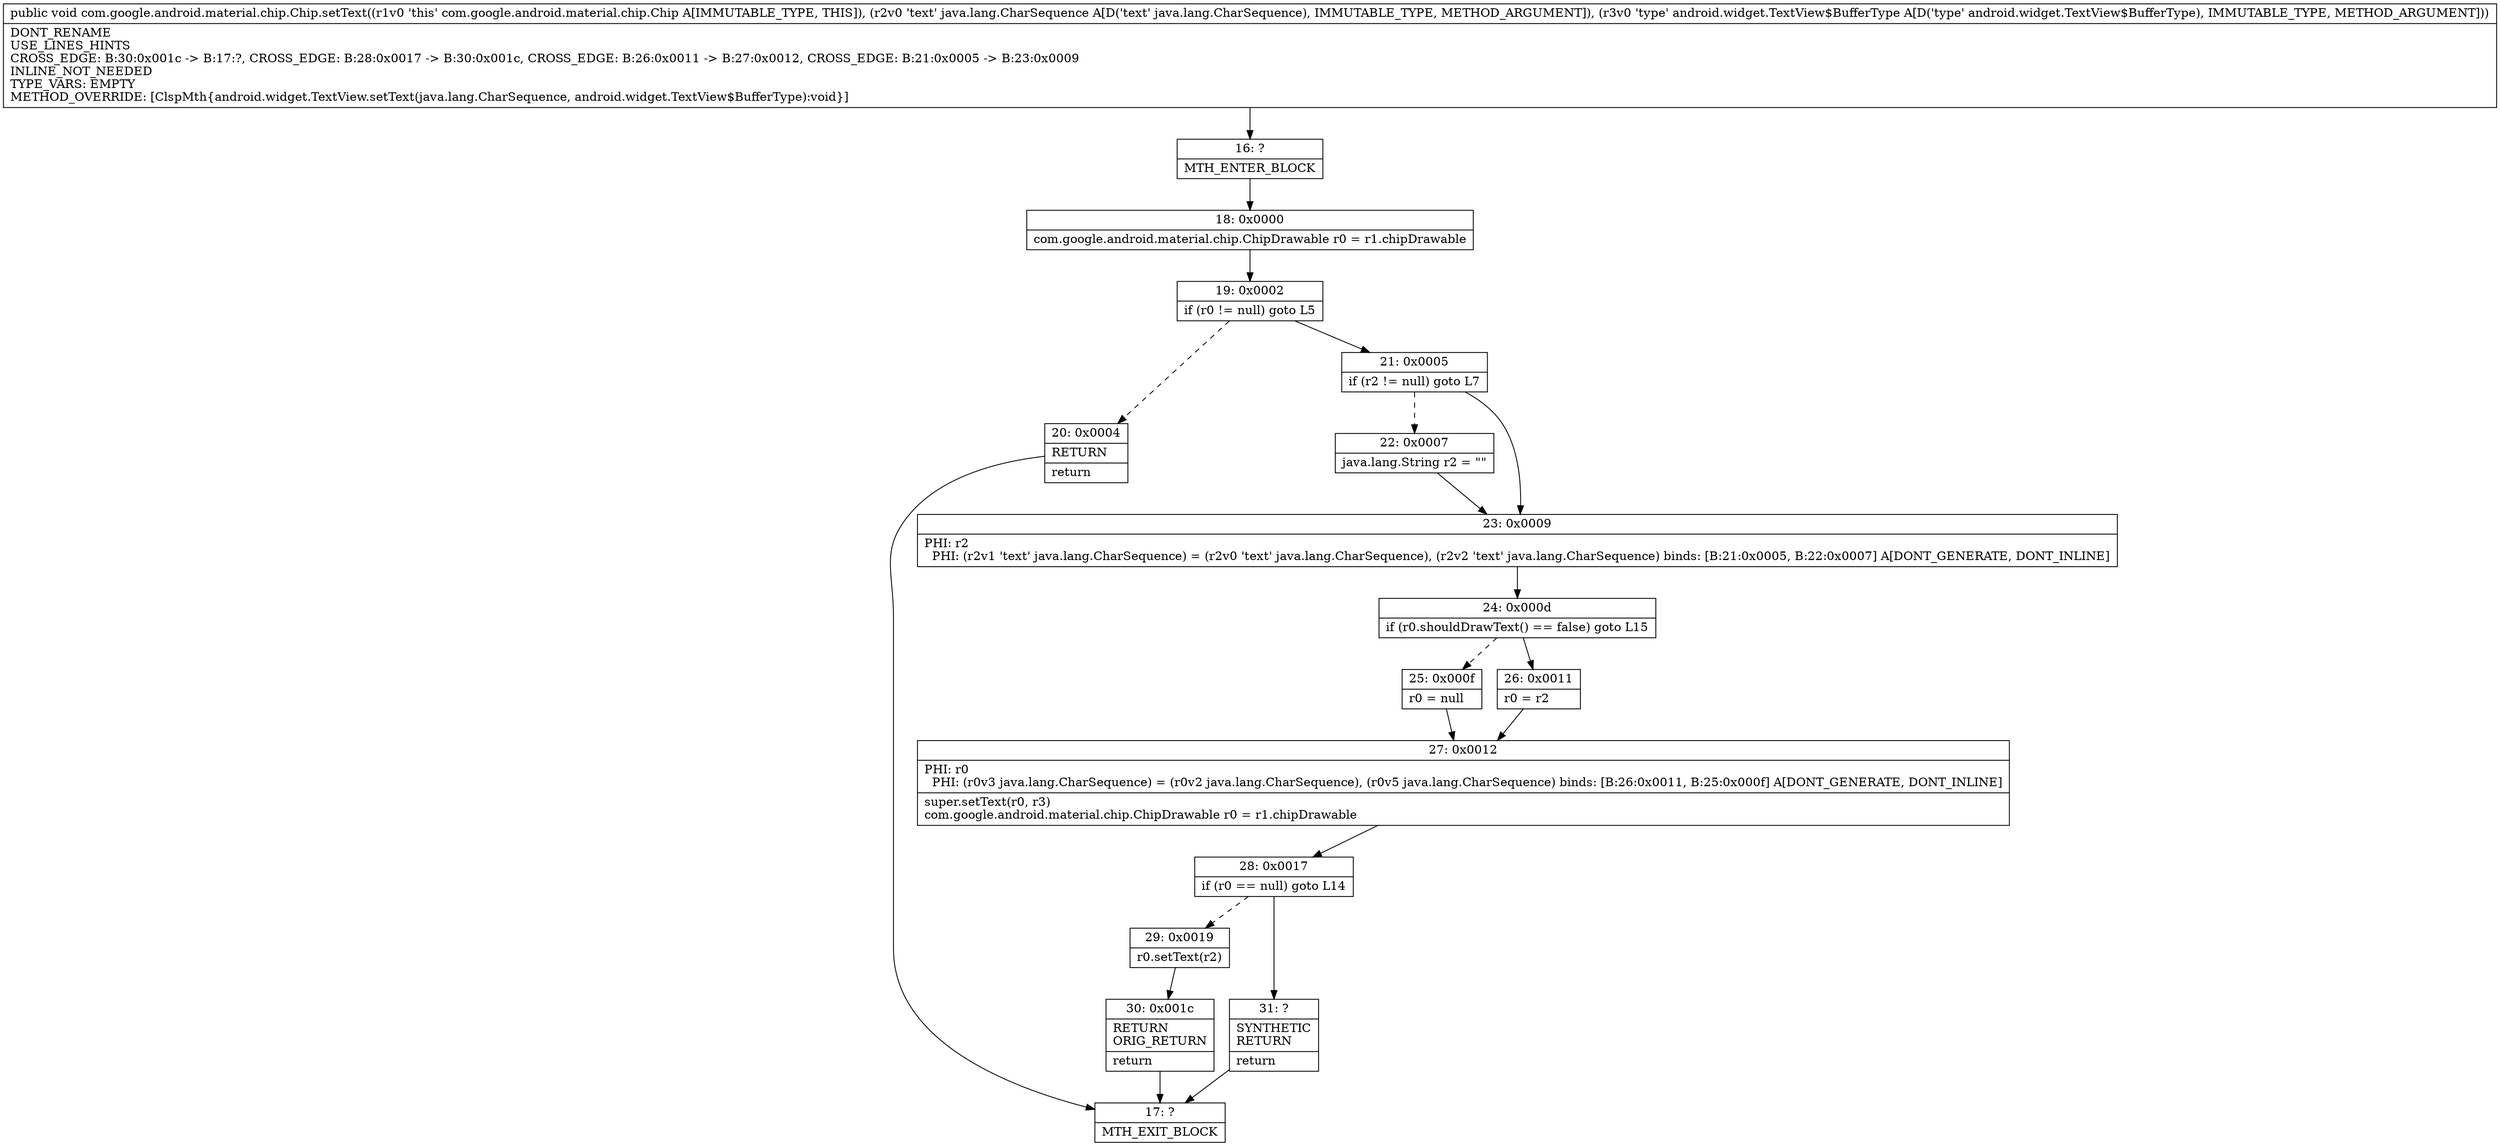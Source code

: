 digraph "CFG forcom.google.android.material.chip.Chip.setText(Ljava\/lang\/CharSequence;Landroid\/widget\/TextView$BufferType;)V" {
Node_16 [shape=record,label="{16\:\ ?|MTH_ENTER_BLOCK\l}"];
Node_18 [shape=record,label="{18\:\ 0x0000|com.google.android.material.chip.ChipDrawable r0 = r1.chipDrawable\l}"];
Node_19 [shape=record,label="{19\:\ 0x0002|if (r0 != null) goto L5\l}"];
Node_20 [shape=record,label="{20\:\ 0x0004|RETURN\l|return\l}"];
Node_17 [shape=record,label="{17\:\ ?|MTH_EXIT_BLOCK\l}"];
Node_21 [shape=record,label="{21\:\ 0x0005|if (r2 != null) goto L7\l}"];
Node_22 [shape=record,label="{22\:\ 0x0007|java.lang.String r2 = \"\"\l}"];
Node_23 [shape=record,label="{23\:\ 0x0009|PHI: r2 \l  PHI: (r2v1 'text' java.lang.CharSequence) = (r2v0 'text' java.lang.CharSequence), (r2v2 'text' java.lang.CharSequence) binds: [B:21:0x0005, B:22:0x0007] A[DONT_GENERATE, DONT_INLINE]\l}"];
Node_24 [shape=record,label="{24\:\ 0x000d|if (r0.shouldDrawText() == false) goto L15\l}"];
Node_25 [shape=record,label="{25\:\ 0x000f|r0 = null\l}"];
Node_27 [shape=record,label="{27\:\ 0x0012|PHI: r0 \l  PHI: (r0v3 java.lang.CharSequence) = (r0v2 java.lang.CharSequence), (r0v5 java.lang.CharSequence) binds: [B:26:0x0011, B:25:0x000f] A[DONT_GENERATE, DONT_INLINE]\l|super.setText(r0, r3)\lcom.google.android.material.chip.ChipDrawable r0 = r1.chipDrawable\l}"];
Node_28 [shape=record,label="{28\:\ 0x0017|if (r0 == null) goto L14\l}"];
Node_29 [shape=record,label="{29\:\ 0x0019|r0.setText(r2)\l}"];
Node_30 [shape=record,label="{30\:\ 0x001c|RETURN\lORIG_RETURN\l|return\l}"];
Node_31 [shape=record,label="{31\:\ ?|SYNTHETIC\lRETURN\l|return\l}"];
Node_26 [shape=record,label="{26\:\ 0x0011|r0 = r2\l}"];
MethodNode[shape=record,label="{public void com.google.android.material.chip.Chip.setText((r1v0 'this' com.google.android.material.chip.Chip A[IMMUTABLE_TYPE, THIS]), (r2v0 'text' java.lang.CharSequence A[D('text' java.lang.CharSequence), IMMUTABLE_TYPE, METHOD_ARGUMENT]), (r3v0 'type' android.widget.TextView$BufferType A[D('type' android.widget.TextView$BufferType), IMMUTABLE_TYPE, METHOD_ARGUMENT]))  | DONT_RENAME\lUSE_LINES_HINTS\lCROSS_EDGE: B:30:0x001c \-\> B:17:?, CROSS_EDGE: B:28:0x0017 \-\> B:30:0x001c, CROSS_EDGE: B:26:0x0011 \-\> B:27:0x0012, CROSS_EDGE: B:21:0x0005 \-\> B:23:0x0009\lINLINE_NOT_NEEDED\lTYPE_VARS: EMPTY\lMETHOD_OVERRIDE: [ClspMth\{android.widget.TextView.setText(java.lang.CharSequence, android.widget.TextView$BufferType):void\}]\l}"];
MethodNode -> Node_16;Node_16 -> Node_18;
Node_18 -> Node_19;
Node_19 -> Node_20[style=dashed];
Node_19 -> Node_21;
Node_20 -> Node_17;
Node_21 -> Node_22[style=dashed];
Node_21 -> Node_23;
Node_22 -> Node_23;
Node_23 -> Node_24;
Node_24 -> Node_25[style=dashed];
Node_24 -> Node_26;
Node_25 -> Node_27;
Node_27 -> Node_28;
Node_28 -> Node_29[style=dashed];
Node_28 -> Node_31;
Node_29 -> Node_30;
Node_30 -> Node_17;
Node_31 -> Node_17;
Node_26 -> Node_27;
}

